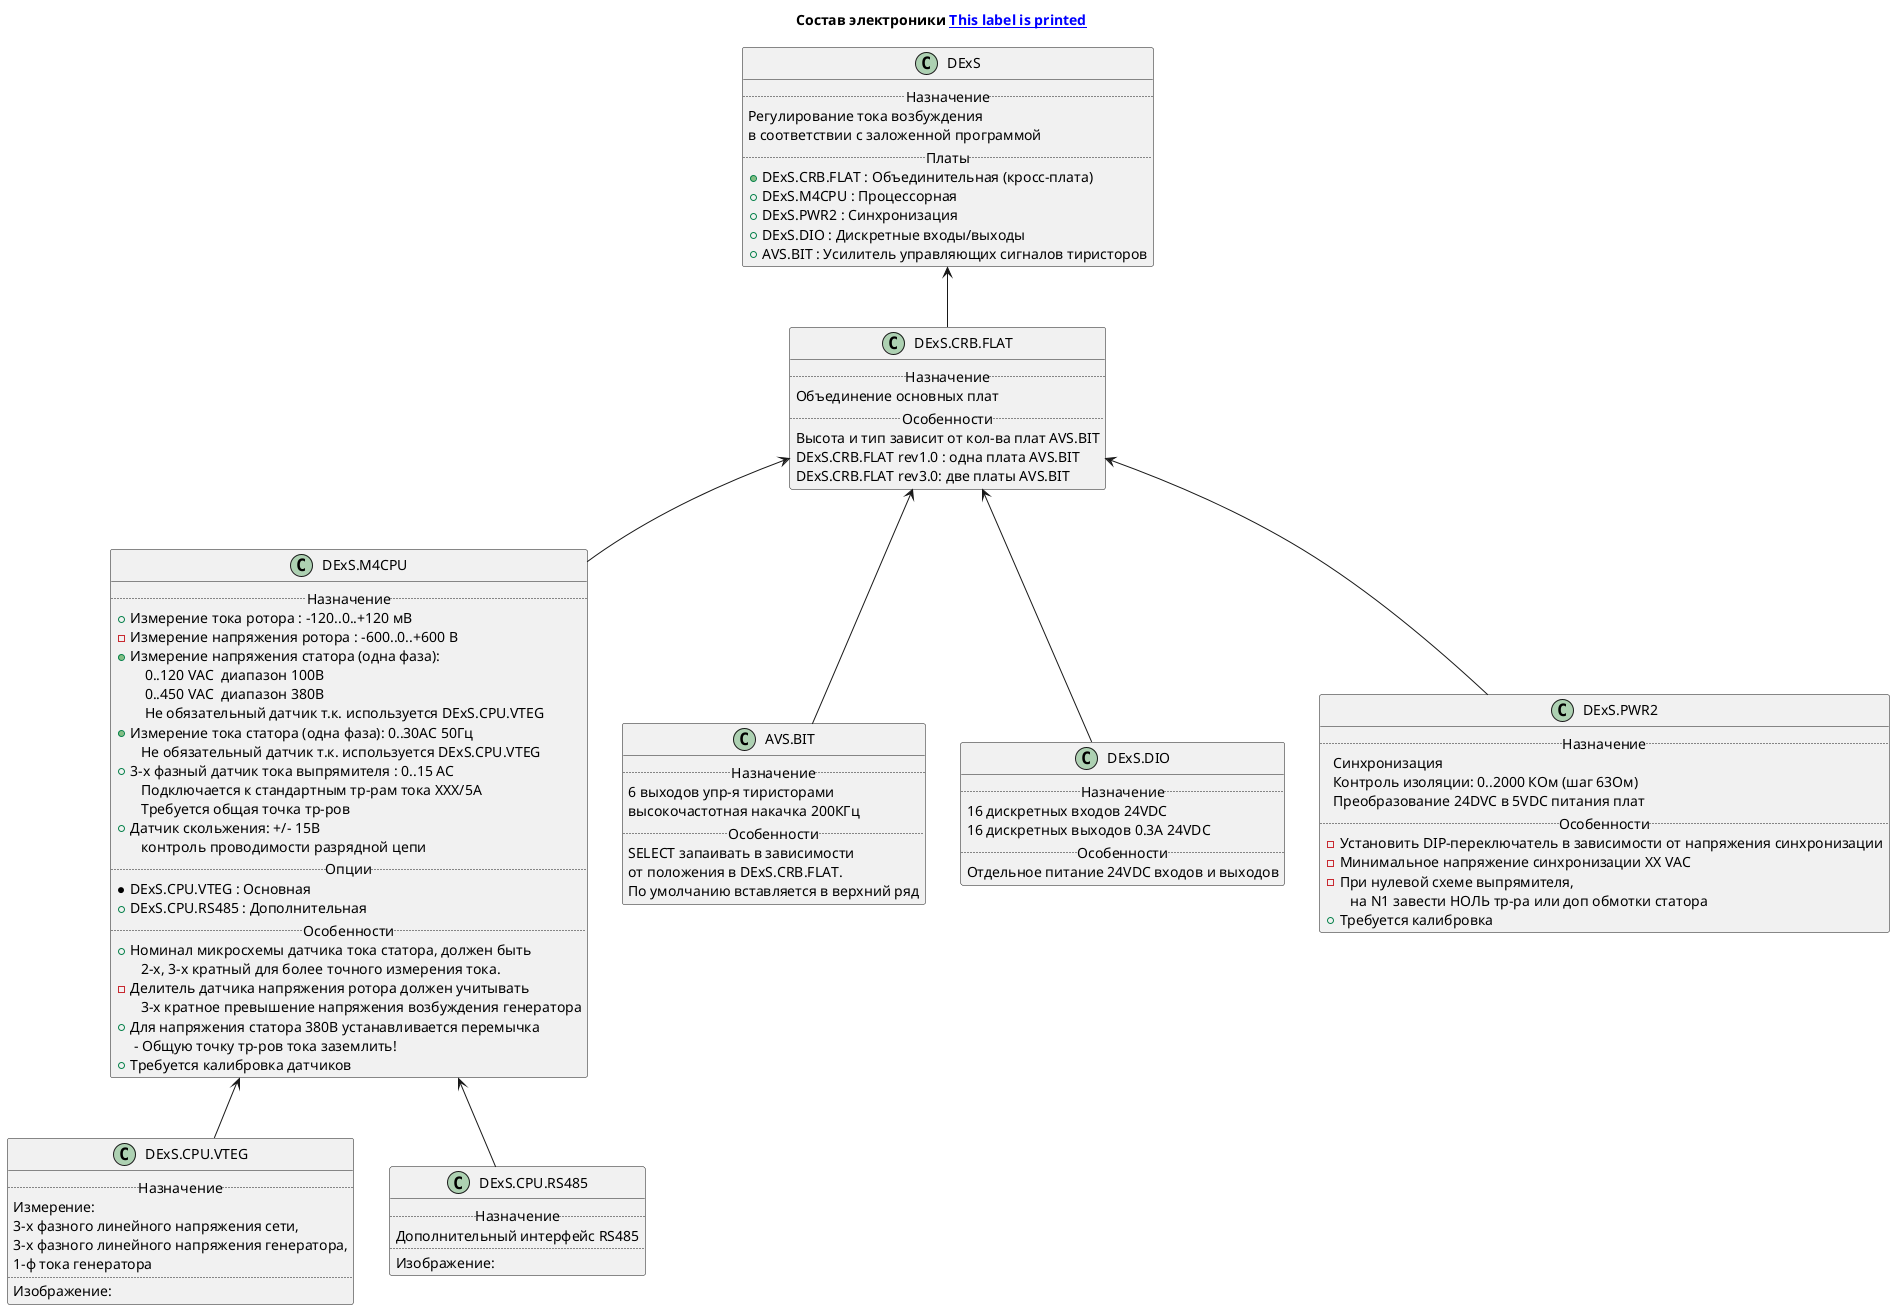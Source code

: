 @startuml

skinparam maxMessageSize 100
skinparam packageStyle rectangle
title Состав электроники [[http://plantuml.com{Optional tooltip} This label is printed]]
set namespaceSeparator none

class DExS {
.. Назначение ..
Регулирование тока возбуждения
в соответствии с заложенной программой
.. Платы ..
+ DExS.CRB.FLAT : Объединительная (кросс-плата)
+ DExS.M4CPU : Процессорная
+ DExS.PWR2 : Синхронизация
+ DExS.DIO : Дискретные входы/выходы
+ AVS.BIT : Усилитель управляющих сигналов тиристоров
} 

class DExS.CRB.FLAT{
.. Назначение ..
Объединение основных плат
.. Особенности ..
Высота и тип зависит от кол-ва плат AVS.BIT
DExS.CRB.FLAT rev1.0 : одна плата AVS.BIT
DExS.CRB.FLAT rev3.0: две платы AVS.BIT
}

class DExS.M4CPU{
.. Назначение..
+ Измерение тока ротора : -120..0..+120 мВ 
- Измерение напряжения ротора : -600..0..+600 В 
+ Измерение напряжения статора (одна фаза): 
    0..120 VAC  диапазон 100В
    0..450 VAC  диапазон 380В
    Не обязательный датчик т.к. используется DExS.CPU.VTEG
+ Измерение тока статора (одна фаза): 0..30АС 50Гц
   Не обязательный датчик т.к. используется DExS.CPU.VTEG
+ 3-х фазный датчик тока выпрямителя : 0..15 АС
   Подключается к стандартным тр-рам тока ХХХ/5А
   Требуется общая точка тр-ров
+ Датчик скольжения: +/- 15В
   контроль проводимости разрядной цепи
.. Опции ..
* DExS.CPU.VTEG : Основная
+DExS.CPU.RS485 : Дополнительная
.. Особенности ..
+ Номинал микросхемы датчика тока статора, должен быть
   2-х, 3-х кратный для более точного измерения тока.
- Делитель датчика напряжения ротора должен учитывать
   3-х кратное превышение напряжения возбуждения генератора
+ Для напряжения статора 380В устанавливается перемычка
 - Общую точку тр-ров тока заземлить!
+ Требуется калибровка датчиков
} 

class AVS.BIT {
.. Назначение ..
6 выходов упр-я тиристорами 
высокочастотная накачка 200КГц
.. Особенности ..
SELECT запаивать в зависимости
от положения в DExS.CRB.FLAT.
По умолчанию вставляется в верхний ряд
} 

class DExS.DIO {
.. Назначение ..
16 дискретных входов 24VDC 
16 дискретных выходов 0.3А 24VDC
.. Особенности ..
Отдельное питание 24VDC входов и выходов
} 

class DExS.PWR2{
.. Назначение ..
  Синхронизация
  Контроль изоляции: 0..2000 КОм (шаг 63Ом)
  Преобразование 24DVC в 5VDC питания плат
.. Особенности ..
- Установить DIP-переключатель в зависимости от напряжения синхронизации
- Минимальное напряжение синхронизации ХХ VAC
- При нулевой схеме выпрямителя,
   на N1 завести НОЛЬ тр-ра или доп обмотки статора
+ Требуется калибровка
} 

class DExS.CPU.VTEG {
.. Назначение ..
Измерение:
3-х фазного линейного напряжения сети,
3-х фазного линейного напряжения генератора,
1-ф тока генератора
..
Изображение:
} 

class DExS.CPU.RS485 {
.. Назначение ..
Дополнительный интерфейс RS485
..
Изображение:
} 

DExS <-- DExS.CRB.FLAT
DExS.CRB.FLAT <-- DExS.PWR2
DExS.CRB.FLAT <-- DExS.M4CPU
DExS.CRB.FLAT <-- DExS.DIO
DExS.CRB.FLAT <-- AVS.BIT
DExS.M4CPU <-- DExS.CPU.RS485
DExS.M4CPU <-- DExS.CPU.VTEG
@enduml


